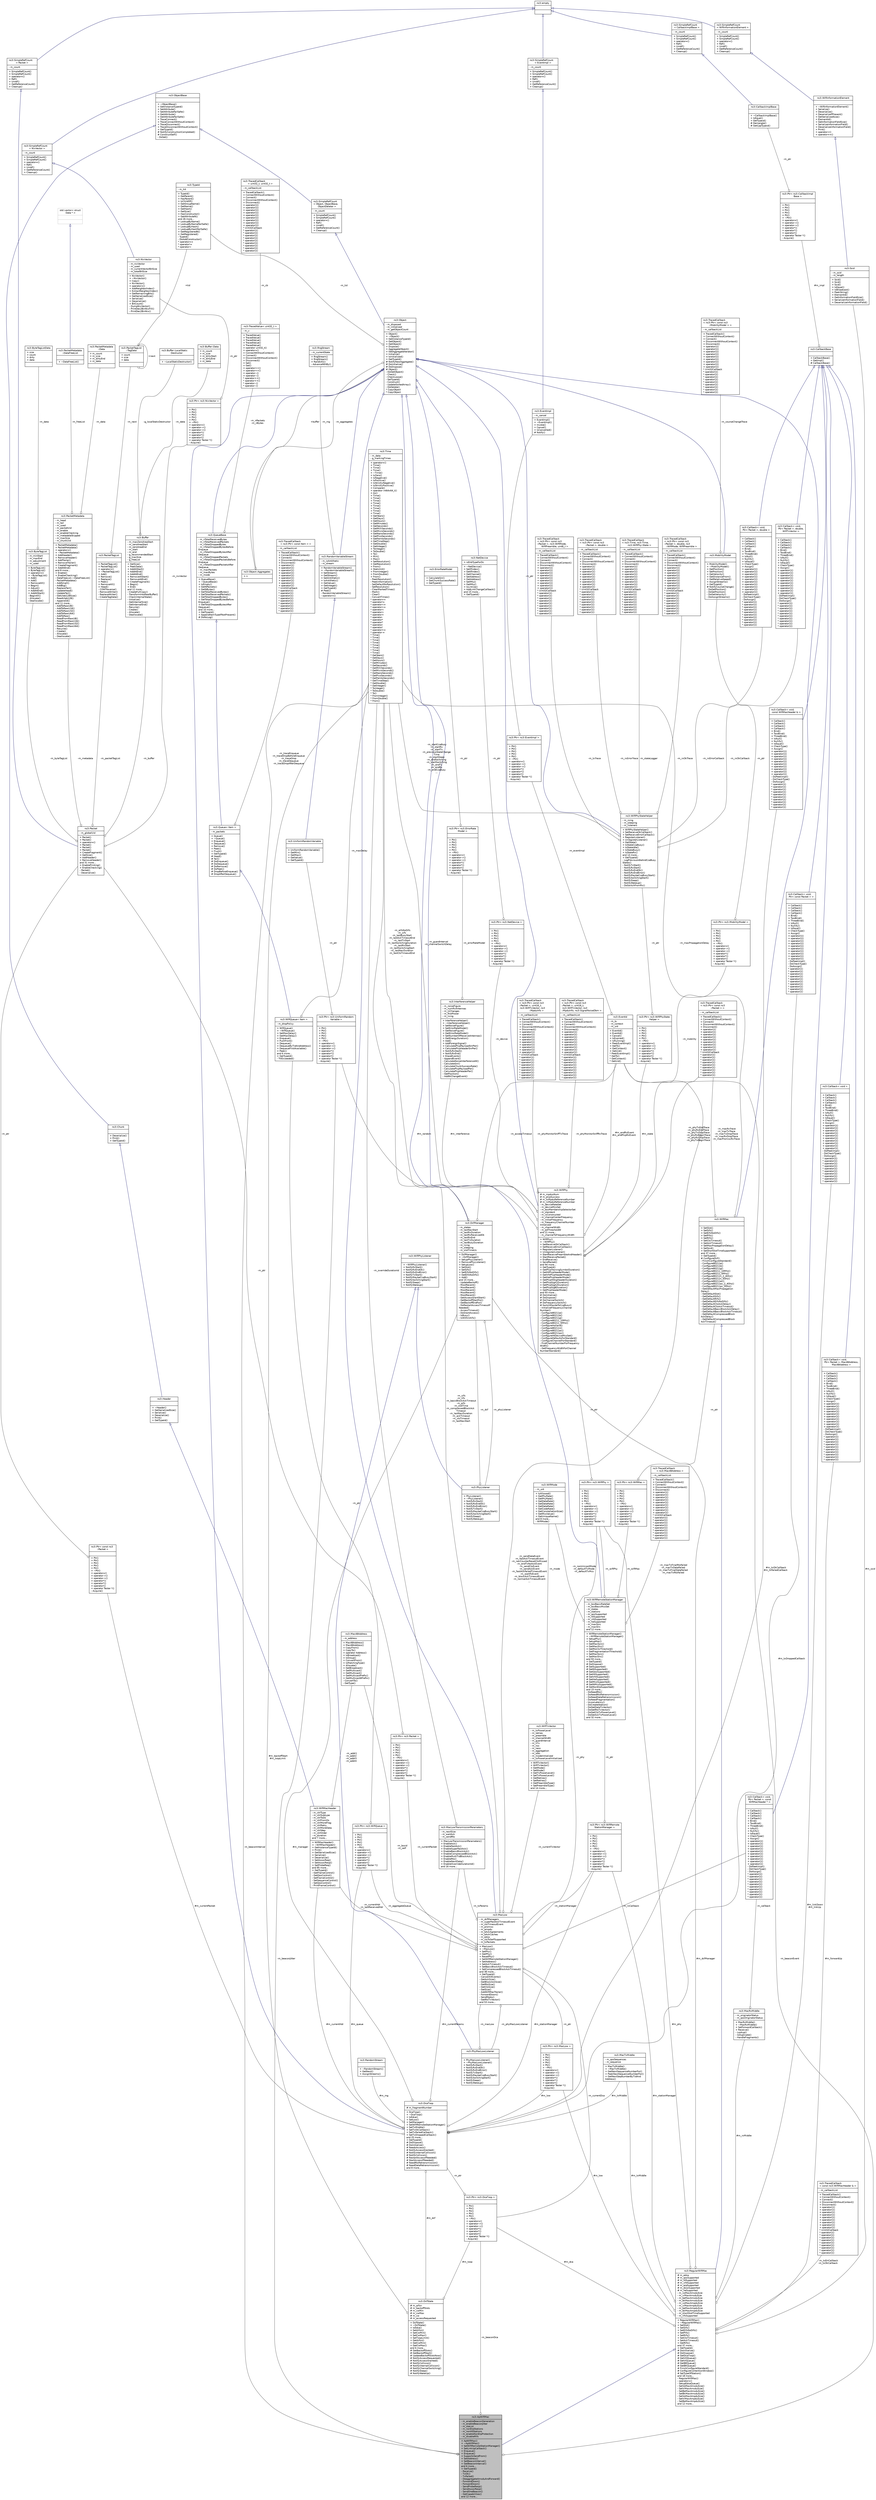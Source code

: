 digraph "ns3::ApWifiMac"
{
  edge [fontname="Helvetica",fontsize="10",labelfontname="Helvetica",labelfontsize="10"];
  node [fontname="Helvetica",fontsize="10",shape=record];
  Node1 [label="{ns3::ApWifiMac\n|- m_enableBeaconGeneration\l- m_enableBeaconJitter\l- m_staList\l- m_nonErpStations\l- m_nonHtStations\l- m_enableNonErpProtection\l- m_disableRifs\l|+ ApWifiMac()\l+ ~ApWifiMac()\l+ SetWifiRemoteStationManager()\l+ SetLinkUpCallback()\l+ Enqueue()\l+ Enqueue()\l+ SupportsSendFrom()\l+ SetAddress()\l+ SetBeaconInterval()\l+ GetBeaconInterval()\land 6 more...\l+ GetTypeId()\l- Receive()\l- TxOk()\l- TxFailed()\l- DeaggregateAmsduAndForward()\l- ForwardDown()\l- ForwardDown()\l- SendProbeResp()\l- SendAssocResp()\l- SendOneBeacon()\l- GetCapabilities()\land 12 more...\l}",height=0.2,width=0.4,color="black", fillcolor="grey75", style="filled", fontcolor="black"];
  Node2 -> Node1 [dir="back",color="midnightblue",fontsize="10",style="solid",arrowtail="onormal"];
  Node2 [label="{ns3::RegularWifiMac\n|# m_edca\l# m_qosSupported\l# m_htSupported\l# m_vhtSupported\l# m_erpSupported\l# m_dsssSupported\l# m_heSupported\l- m_voMaxAmsduSize\l- m_viMaxAmsduSize\l- m_beMaxAmsduSize\l- m_bkMaxAmsduSize\l- m_voMaxAmpduSize\l- m_viMaxAmpduSize\l- m_beMaxAmpduSize\l- m_bkMaxAmpduSize\l- m_shortSlotTimeSupported\l- m_rifsSupported\l|+ RegularWifiMac()\l+ ~RegularWifiMac()\l+ SetSlot()\l+ SetSifs()\l+ SetEifsNoDifs()\l+ SetPifs()\l+ SetRifs()\l+ SetCtsTimeout()\l+ SetAckTimeout()\l+ GetRifs()\land 37 more...\l+ GetTypeId()\l# DoInitialize()\l# DoDispose()\l# GetDcaTxop()\l# GetVOQueue()\l# GetVIQueue()\l# GetBEQueue()\l# GetBKQueue()\l# FinishConfigureStandard()\l# ConfigureContentionWindow()\l# SetTypeOfStation()\land 18 more...\l- RegularWifiMac()\l- operator=()\l- SetupEdcaQueue()\l- SetVoMaxAmsduSize()\l- SetViMaxAmsduSize()\l- SetBeMaxAmsduSize()\l- SetBkMaxAmsduSize()\l- SetVoMaxAmpduSize()\l- SetViMaxAmpduSize()\l- SetBeMaxAmpduSize()\land 12 more...\l}",height=0.2,width=0.4,color="black", fillcolor="white", style="filled",URL="$df/db9/classns3_1_1RegularWifiMac.html",tooltip="base class for all MAC-level wifi objects.This class encapsulates all the low-level MAC functionality..."];
  Node3 -> Node2 [dir="back",color="midnightblue",fontsize="10",style="solid",arrowtail="onormal"];
  Node3 [label="{ns3::WifiMac\n||+ SetSlot()\l+ SetSifs()\l+ SetEifsNoDifs()\l+ SetPifs()\l+ SetRifs()\l+ SetCtsTimeout()\l+ SetAckTimeout()\l+ SetMaxPropagationDelay()\l+ SetSsid()\l+ SetShortSlotTimeSupported()\land 37 more...\l+ GetTypeId()\l# ConfigureDcf()\l- FinishConfigureStandard()\l- Configure80211a()\l- Configure80211b()\l- Configure80211g()\l- Configure80211_10Mhz()\l- Configure80211_5Mhz()\l- Configure80211n_2_4Ghz()\l- Configure80211n_5Ghz()\l- Configure80211ac()\l- Configure80211ax_2_4Ghz()\l- Configure80211ax_5Ghz()\l- GetDefaultMaxPropagation\lDelay()\l- GetDefaultSlot()\l- GetDefaultSifs()\l- GetDefaultRifs()\l- GetDefaultEifsNoDifs()\l- GetDefaultCtsAckDelay()\l- GetDefaultCtsAckTimeout()\l- GetDefaultBasicBlockAckDelay()\l- GetDefaultBasicBlockAckTimeout()\l- GetDefaultCompressedBlock\lAckDelay()\l- GetDefaultCompressedBlock\lAckTimeout()\l}",height=0.2,width=0.4,color="black", fillcolor="white", style="filled",URL="$d4/d7c/classns3_1_1WifiMac.html",tooltip="base class for all MAC-level wifi objects.This class encapsulates all the low-level MAC functionality..."];
  Node4 -> Node3 [dir="back",color="midnightblue",fontsize="10",style="solid",arrowtail="onormal"];
  Node4 [label="{ns3::Object\n|- m_disposed\l- m_initialized\l- m_getObjectCount\l|+ Object()\l+ ~Object()\l+ GetInstanceTypeId()\l+ GetObject()\l+ GetObject()\l+ Dispose()\l+ AggregateObject()\l+ GetAggregateIterator()\l+ Initialize()\l+ IsInitialized()\l+ GetTypeId()\l# NotifyNewAggregate()\l# DoInitialize()\l# DoDispose()\l# Object()\l- DoGetObject()\l- Check()\l- CheckLoose()\l- SetTypeId()\l- Construct()\l- UpdateSortedArray()\l- DoDelete()\l* CopyObject\l* CopyObject\l}",height=0.2,width=0.4,color="black", fillcolor="white", style="filled",URL="$d9/d77/classns3_1_1Object.html",tooltip="A base class which provides memory management and object aggregation. "];
  Node5 -> Node4 [dir="back",color="midnightblue",fontsize="10",style="solid",arrowtail="onormal"];
  Node5 [label="{ns3::SimpleRefCount\l\< Object, ObjectBase,\l ObjectDeleter \>\n|- m_count\l|+ SimpleRefCount()\l+ SimpleRefCount()\l+ operator=()\l+ Ref()\l+ Unref()\l+ GetReferenceCount()\l+ Cleanup()\l}",height=0.2,width=0.4,color="black", fillcolor="white", style="filled",URL="$da/da1/classns3_1_1SimpleRefCount.html"];
  Node6 -> Node5 [dir="back",color="midnightblue",fontsize="10",style="solid",arrowtail="onormal"];
  Node6 [label="{ns3::ObjectBase\n||+ ~ObjectBase()\l+ GetInstanceTypeId()\l+ SetAttribute()\l+ SetAttributeFailSafe()\l+ GetAttribute()\l+ GetAttributeFailSafe()\l+ TraceConnect()\l+ TraceConnectWithoutContext()\l+ TraceDisconnect()\l+ TraceDisconnectWithoutContext()\l+ GetTypeId()\l# NotifyConstructionCompleted()\l# ConstructSelf()\l- DoSet()\l}",height=0.2,width=0.4,color="black", fillcolor="white", style="filled",URL="$d2/dac/classns3_1_1ObjectBase.html",tooltip="Anchor the ns-3 type and attribute system. "];
  Node7 -> Node4 [color="grey25",fontsize="10",style="solid",label=" -m_tid" ,arrowhead="odiamond"];
  Node7 [label="{ns3::TypeId\n|- m_tid\l|+ TypeId()\l+ GetParent()\l+ HasParent()\l+ IsChildOf()\l+ GetGroupName()\l+ GetName()\l+ GetHash()\l+ GetSize()\l+ HasConstructor()\l+ GetAttributeN()\land 26 more...\l+ LookupByName()\l+ LookupByNameFailSafe()\l+ LookupByHash()\l+ LookupByHashFailSafe()\l+ GetRegisteredN()\l+ GetRegistered()\l- TypeId()\l- DoAddConstructor()\l* operator==\l* operator!=\l* operator\<\l}",height=0.2,width=0.4,color="black", fillcolor="white", style="filled",URL="$d6/d11/classns3_1_1TypeId.html",tooltip="a unique identifier for an interface. "];
  Node8 -> Node4 [color="grey25",fontsize="10",style="solid",label=" -m_aggregates" ,arrowhead="odiamond"];
  Node8 [label="{ns3::Object::Aggregates\n|+ n\l|}",height=0.2,width=0.4,color="black", fillcolor="white", style="filled",URL="$d5/de9/structns3_1_1Object_1_1Aggregates.html"];
  Node4 -> Node8 [color="grey25",fontsize="10",style="solid",label=" +buffer" ,arrowhead="odiamond"];
  Node9 -> Node3 [color="grey25",fontsize="10",style="solid",label=" -m_macRxTrace\n-m_macTxTrace\n-m_macTxDropTrace\n-m_macRxDropTrace\n-m_macPromiscRxTrace" ,arrowhead="odiamond"];
  Node9 [label="{ns3::TracedCallback\l\< ns3::Ptr\< const ns3\l::Packet \> \>\n|- m_callbackList\l|+ TracedCallback()\l+ ConnectWithoutContext()\l+ Connect()\l+ DisconnectWithoutContext()\l+ Disconnect()\l+ operator()()\l+ operator()()\l+ operator()()\l+ operator()()\l+ operator()()\l+ operator()()\l+ operator()()\l+ operator()()\l+ operator()()\l* Uint32Callback\l* operator()()\l* operator()()\l* operator()()\l* operator()()\l* operator()()\l* operator()()\l* operator()()\l* operator()()\l* operator()()\l}",height=0.2,width=0.4,color="black", fillcolor="white", style="filled",URL="$df/dec/classns3_1_1TracedCallback.html"];
  Node10 -> Node3 [color="grey25",fontsize="10",style="solid",label=" -m_maxPropagationDelay" ,arrowhead="odiamond"];
  Node10 [label="{ns3::Time\n|- m_data\l- g_markingTimes\l|+ operator=()\l+ Time()\l+ Time()\l+ Time()\l+ ~Time()\l+ IsZero()\l+ IsNegative()\l+ IsPositive()\l+ IsStrictlyNegative()\l+ IsStrictlyPositive()\l+ Compare()\l+ operator int64x64_t()\l+ As()\l+ Time()\l+ Time()\l+ Time()\l+ Time()\l+ Time()\l+ Time()\l+ Time()\l+ Time()\l+ GetYears()\l+ GetDays()\l+ GetHours()\l+ GetMinutes()\l+ GetSeconds()\l+ GetMilliSeconds()\l+ GetMicroSeconds()\l+ GetNanoSeconds()\l+ GetPicoSeconds()\l+ GetFemtoSeconds()\l+ GetTimeStep()\l+ GetDouble()\l+ GetInteger()\l+ ToInteger()\l+ ToDouble()\l+ To()\l+ Min()\l+ Max()\l+ SetResolution()\l+ GetResolution()\l+ From()\l+ StaticInit()\l+ FromInteger()\l+ FromDouble()\l+ From()\l- PeekResolution()\l- PeekInformation()\l- SetDefaultNsResolution()\l- SetResolution()\l- ClearMarkedTimes()\l- Mark()\l- Clear()\l- ConvertTimes()\l* operator==\l* operator!=\l* operator\<=\l* operator\>=\l* operator\<\l* operator\>\l* operator+\l* operator-\l* operator*\l* operator*\l* operator/\l* operator/\l* operator+=\l* operator-=\l* Time()\l* Time()\l* Time()\l* Time()\l* Time()\l* Time()\l* Time()\l* Time()\l* GetYears()\l* GetDays()\l* GetHours()\l* GetMinutes()\l* GetSeconds()\l* GetMilliSeconds()\l* GetMicroSeconds()\l* GetNanoSeconds()\l* GetPicoSeconds()\l* GetFemtoSeconds()\l* GetTimeStep()\l* GetDouble()\l* GetInteger()\l* ToInteger()\l* ToDouble()\l* To()\l* FromInteger()\l* FromDouble()\l* From()\l}",height=0.2,width=0.4,color="black", fillcolor="white", style="filled",URL="$dc/d04/classns3_1_1Time.html",tooltip="Simulation virtual time values and global simulation resolution. "];
  Node11 -> Node2 [color="grey25",fontsize="10",style="solid",label=" #m_low" ,arrowhead="odiamond"];
  Node11 [label="{ns3::Ptr\< ns3::MacLow \>\n||+ Ptr()\l+ Ptr()\l+ Ptr()\l+ Ptr()\l+ Ptr()\l+ ~Ptr()\l+ operator=()\l+ operator-\>()\l+ operator-\>()\l+ operator*()\l+ operator*()\l+ operator!()\l+ operator Tester *()\l- Acquire()\l}",height=0.2,width=0.4,color="black", fillcolor="white", style="filled",URL="$dc/d90/classns3_1_1Ptr.html"];
  Node12 -> Node11 [color="grey25",fontsize="10",style="solid",label=" -m_ptr" ,arrowhead="odiamond"];
  Node12 [label="{ns3::MacLow\n|- m_dcfManagers\l- m_superFastAckTimeoutEvent\l- m_ctsTimeoutEvent\l- m_promisc\l- m_ampdu\l- m_bAckAgreements\l- m_bAckCaches\l- m_edca\l- m_ctsToSelfSupported\l- m_txPackets\l|+ MacLow()\l+ ~MacLow()\l+ SetPhy()\l+ GetPhy()\l+ ResetPhy()\l+ SetWifiRemoteStationManager()\l+ SetAddress()\l+ SetAckTimeout()\l+ SetBasicBlockAckTimeout()\l+ SetCompressedBlockAckTimeout()\land 38 more...\l+ GetTypeId()\l- CancelAllEvents()\l- GetAckSize()\l- GetBlockAckSize()\l- GetRtsSize()\l- GetCtsSize()\l- GetSize()\l- AddWifiMacTrailer()\l- ForwardDown()\l- SendMpdu()\l- GetRtsTxVector()\land 53 more...\l}",height=0.2,width=0.4,color="black", fillcolor="white", style="filled",URL="$d3/da6/classns3_1_1MacLow.html",tooltip="handle RTS/CTS/DATA/ACK transactions. "];
  Node4 -> Node12 [dir="back",color="midnightblue",fontsize="10",style="solid",arrowtail="onormal"];
  Node13 -> Node12 [color="grey25",fontsize="10",style="solid",label=" -m_bssid\n-m_self" ,arrowhead="odiamond"];
  Node13 [label="{ns3::Mac48Address\n|- m_address\l|+ Mac48Address()\l+ Mac48Address()\l+ CopyFrom()\l+ CopyTo()\l+ operator Address()\l+ IsBroadcast()\l+ IsGroup()\l+ ConvertFrom()\l+ IsMatchingType()\l+ Allocate()\l+ GetBroadcast()\l+ GetMulticast()\l+ GetMulticast()\l+ GetMulticastPrefix()\l+ GetMulticast6Prefix()\l- ConvertTo()\l- GetType()\l}",height=0.2,width=0.4,color="black", fillcolor="white", style="filled",URL="$db/dee/classns3_1_1Mac48Address.html",tooltip="an EUI-48 address "];
  Node14 -> Node12 [color="grey25",fontsize="10",style="solid",label=" -m_currentHdr\n-m_lastReceivedHdr" ,arrowhead="odiamond"];
  Node14 [label="{ns3::WifiMacHeader\n|- m_ctrlType\l- m_ctrlSubtype\l- m_ctrlToDs\l- m_ctrlFromDs\l- m_ctrlMoreFrag\l- m_ctrlRetry\l- m_ctrlMoreData\l- m_ctrlWep\l- m_ctrlOrder\l- m_duration\land 7 more...\l|+ WifiMacHeader()\l+ ~WifiMacHeader()\l+ GetInstanceTypeId()\l+ Print()\l+ GetSerializedSize()\l+ Serialize()\l+ Deserialize()\l+ SetAssocReq()\l+ SetAssocResp()\l+ SetProbeReq()\land 85 more...\l+ GetTypeId()\l- GetFrameControl()\l- GetQosControl()\l- SetFrameControl()\l- SetSequenceControl()\l- SetQosControl()\l- PrintFrameControl()\l}",height=0.2,width=0.4,color="black", fillcolor="white", style="filled",URL="$d2/d9b/classns3_1_1WifiMacHeader.html"];
  Node15 -> Node14 [dir="back",color="midnightblue",fontsize="10",style="solid",arrowtail="onormal"];
  Node15 [label="{ns3::Header\n||+ ~Header()\l+ GetSerializedSize()\l+ Serialize()\l+ Deserialize()\l+ Print()\l+ GetTypeId()\l}",height=0.2,width=0.4,color="black", fillcolor="white", style="filled",URL="$d6/dae/classns3_1_1Header.html",tooltip="Protocol header serialization and deserialization. "];
  Node16 -> Node15 [dir="back",color="midnightblue",fontsize="10",style="solid",arrowtail="onormal"];
  Node16 [label="{ns3::Chunk\n||+ Deserialize()\l+ Print()\l+ GetTypeId()\l}",height=0.2,width=0.4,color="black", fillcolor="white", style="filled",URL="$d7/d9b/classns3_1_1Chunk.html",tooltip="abstract base class for ns3::Header and ns3::Trailer "];
  Node6 -> Node16 [dir="back",color="midnightblue",fontsize="10",style="solid",arrowtail="onormal"];
  Node13 -> Node14 [color="grey25",fontsize="10",style="solid",label=" -m_addr1\n-m_addr2\n-m_addr3\n-m_addr4" ,arrowhead="odiamond"];
  Node17 -> Node12 [color="grey25",fontsize="10",style="solid",label=" -m_currentTxVector" ,arrowhead="odiamond"];
  Node17 [label="{ns3::WifiTxVector\n|- m_txPowerLevel\l- m_retries\l- m_preamble\l- m_channelWidth\l- m_guardInterval\l- m_nTx\l- m_nss\l- m_ness\l- m_aggregation\l- m_stbc\l- m_modeInitialized\l- m_txPowerLevelInitialized\l|+ WifiTxVector()\l+ WifiTxVector()\l+ GetMode()\l+ SetMode()\l+ GetTxPowerLevel()\l+ SetTxPowerLevel()\l+ GetRetries()\l+ SetRetries()\l+ GetPreambleType()\l+ SetPreambleType()\land 14 more...\l}",height=0.2,width=0.4,color="black", fillcolor="white", style="filled",URL="$d0/d58/classns3_1_1WifiTxVector.html"];
  Node18 -> Node17 [color="grey25",fontsize="10",style="solid",label=" -m_mode" ,arrowhead="odiamond"];
  Node18 [label="{ns3::WifiMode\n|- m_uid\l|+ IsAllowed()\l+ GetPhyRate()\l+ GetPhyRate()\l+ GetDataRate()\l+ GetDataRate()\l+ GetDataRate()\l+ GetCodeRate()\l+ GetConstellationSize()\l+ GetMcsValue()\l+ GetUniqueName()\land 8 more...\l- WifiMode()\l}",height=0.2,width=0.4,color="black", fillcolor="white", style="filled",URL="$d5/d56/classns3_1_1WifiMode.html",tooltip="represent a single transmission modeA WifiMode is implemented by a single integer which is used to lo..."];
  Node19 -> Node12 [color="grey25",fontsize="10",style="solid",label=" -m_stationManager" ,arrowhead="odiamond"];
  Node19 [label="{ns3::Ptr\< ns3::WifiRemote\lStationManager \>\n||+ Ptr()\l+ Ptr()\l+ Ptr()\l+ Ptr()\l+ Ptr()\l+ ~Ptr()\l+ operator=()\l+ operator-\>()\l+ operator-\>()\l+ operator*()\l+ operator*()\l+ operator!()\l+ operator Tester *()\l- Acquire()\l}",height=0.2,width=0.4,color="black", fillcolor="white", style="filled",URL="$dc/d90/classns3_1_1Ptr.html"];
  Node20 -> Node19 [color="grey25",fontsize="10",style="solid",label=" -m_ptr" ,arrowhead="odiamond"];
  Node20 [label="{ns3::WifiRemoteStationManager\n|- m_bssBasicRateSet\l- m_bssBasicMcsSet\l- m_states\l- m_stations\l- m_qosSupported\l- m_htSupported\l- m_vhtSupported\l- m_heSupported\l- m_maxSsrc\l- m_maxSlrc\land 12 more...\l|+ WifiRemoteStationManager()\l+ ~WifiRemoteStationManager()\l+ SetupPhy()\l+ SetupMac()\l+ GetMaxSsrc()\l+ GetMaxSlrc()\l+ GetRtsCtsThreshold()\l+ GetFragmentationThreshold()\l+ SetMaxSsrc()\l+ SetMaxSlrc()\land 93 more...\l+ GetTypeId()\l# DoDispose()\l# GetSupported()\l# GetNSupported()\l# GetQosSupported()\l# GetHtSupported()\l# GetVhtSupported()\l# GetHeSupported()\l# GetMcsSupported()\l# GetNMcsSupported()\l# GetNonErpSupported()\land 15 more...\l- DoNeedRts()\l- DoNeedRtsRetransmission()\l- DoNeedDataRetransmission()\l- DoNeedFragmentation()\l- IsLowLatency()\l- DoCreateStation()\l- DoGetDataTxVector()\l- DoGetRtsTxVector()\l- DoGetCtsTxPowerLevel()\l- DoGetAckTxPowerLevel()\land 32 more...\l}",height=0.2,width=0.4,color="black", fillcolor="white", style="filled",URL="$d6/d65/classns3_1_1WifiRemoteStationManager.html",tooltip="hold a list of per-remote-station state. "];
  Node4 -> Node20 [dir="back",color="midnightblue",fontsize="10",style="solid",arrowtail="onormal"];
  Node21 -> Node20 [color="grey25",fontsize="10",style="solid",label=" -m_wifiMac" ,arrowhead="odiamond"];
  Node21 [label="{ns3::Ptr\< ns3::WifiMac \>\n||+ Ptr()\l+ Ptr()\l+ Ptr()\l+ Ptr()\l+ Ptr()\l+ ~Ptr()\l+ operator=()\l+ operator-\>()\l+ operator-\>()\l+ operator*()\l+ operator*()\l+ operator!()\l+ operator Tester *()\l- Acquire()\l}",height=0.2,width=0.4,color="black", fillcolor="white", style="filled",URL="$dc/d90/classns3_1_1Ptr.html"];
  Node3 -> Node21 [color="grey25",fontsize="10",style="solid",label=" -m_ptr" ,arrowhead="odiamond"];
  Node22 -> Node20 [color="grey25",fontsize="10",style="solid",label=" -m_macTxFinalRtsFailed\n-m_macTxDataFailed\n-m_macTxFinalDataFailed\n-m_macTxRtsFailed" ,arrowhead="odiamond"];
  Node22 [label="{ns3::TracedCallback\l\< ns3::Mac48Address \>\n|- m_callbackList\l|+ TracedCallback()\l+ ConnectWithoutContext()\l+ Connect()\l+ DisconnectWithoutContext()\l+ Disconnect()\l+ operator()()\l+ operator()()\l+ operator()()\l+ operator()()\l+ operator()()\l+ operator()()\l+ operator()()\l+ operator()()\l+ operator()()\l* Uint32Callback\l* operator()()\l* operator()()\l* operator()()\l* operator()()\l* operator()()\l* operator()()\l* operator()()\l* operator()()\l* operator()()\l}",height=0.2,width=0.4,color="black", fillcolor="white", style="filled",URL="$df/dec/classns3_1_1TracedCallback.html"];
  Node18 -> Node20 [color="grey25",fontsize="10",style="solid",label=" -m_nonUnicastMode\n-m_defaultTxMode\n-m_defaultTxMcs" ,arrowhead="odiamond"];
  Node23 -> Node20 [color="grey25",fontsize="10",style="solid",label=" -m_wifiPhy" ,arrowhead="odiamond"];
  Node23 [label="{ns3::Ptr\< ns3::WifiPhy \>\n||+ Ptr()\l+ Ptr()\l+ Ptr()\l+ Ptr()\l+ Ptr()\l+ ~Ptr()\l+ operator=()\l+ operator-\>()\l+ operator-\>()\l+ operator*()\l+ operator*()\l+ operator!()\l+ operator Tester *()\l- Acquire()\l}",height=0.2,width=0.4,color="black", fillcolor="white", style="filled",URL="$dc/d90/classns3_1_1Ptr.html"];
  Node24 -> Node23 [color="grey25",fontsize="10",style="solid",label=" -m_ptr" ,arrowhead="odiamond"];
  Node24 [label="{ns3::WifiPhy\n|# m_mpdusNum\l# m_plcpSuccess\l# m_txMpduReferenceNumber\l# m_rxMpduReferenceNumber\l- m_deviceRateSet\l- m_deviceMcsSet\l- m_bssMembershipSelectorSet\l- m_standard\l- m_isConstructed\l- m_channelCenterFrequency\l- m_initialFrequency\l- m_frequencyChannelNumber\lInitialized\l- m_channelWidth\l- m_edThresholdW\land 21 more...\l- m_channelToFrequencyWidth\l|+ WifiPhy()\l+ ~WifiPhy()\l+ SetReceiveOkCallback()\l+ SetReceiveErrorCallback()\l+ RegisterListener()\l+ UnregisterListener()\l+ StartReceivePreambleAndHeader()\l+ StartReceivePacket()\l+ EndReceive()\l+ SendPacket()\land 94 more...\l+ GetTypeId()\l+ GetPlcpTrainingSymbolDuration()\l+ GetHtPlcpHeaderMode()\l+ GetVhtPlcpHeaderMode()\l+ GetHePlcpHeaderMode()\l+ GetPlcpHtSigHeaderDuration()\l+ GetPlcpSigA1Duration()\l+ GetPlcpSigA2Duration()\l+ GetPlcpSigBDuration()\l+ GetPlcpHeaderMode()\land 93 more...\l# DoInitialize()\l# DoDispose()\l# DoChannelSwitch()\l# DoFrequencySwitch()\l# SwitchMaybeToCcaBusy()\l- InitializeFrequencyChannel\lNumber()\l- Configure80211a()\l- Configure80211b()\l- Configure80211g()\l- Configure80211_10Mhz()\l- Configure80211_5Mhz()\l- ConfigureHolland()\l- Configure80211n()\l- Configure80211ac()\l- Configure80211ax()\l- ConfigureHtDeviceMcsSet()\l- ConfigureDefaultsForStandard()\l- ConfigureChannelForStandard()\l- FindChannelNumberForFrequency\lWidth()\l- GetFrequencyWidthForChannel\lNumberStandard()\l}",height=0.2,width=0.4,color="black", fillcolor="white", style="filled",URL="$d6/d5a/classns3_1_1WifiPhy.html",tooltip="802.11 PHY layer model "];
  Node4 -> Node24 [dir="back",color="midnightblue",fontsize="10",style="solid",arrowtail="onormal"];
  Node25 -> Node24 [color="grey25",fontsize="10",style="solid",label=" -m_mobility" ,arrowhead="odiamond"];
  Node25 [label="{ns3::Ptr\< ns3::MobilityModel \>\n||+ Ptr()\l+ Ptr()\l+ Ptr()\l+ Ptr()\l+ Ptr()\l+ ~Ptr()\l+ operator=()\l+ operator-\>()\l+ operator-\>()\l+ operator*()\l+ operator*()\l+ operator!()\l+ operator Tester *()\l- Acquire()\l}",height=0.2,width=0.4,color="black", fillcolor="white", style="filled",URL="$dc/d90/classns3_1_1Ptr.html"];
  Node26 -> Node25 [color="grey25",fontsize="10",style="solid",label=" -m_ptr" ,arrowhead="odiamond"];
  Node26 [label="{ns3::MobilityModel\n||+ MobilityModel()\l+ ~MobilityModel()\l+ GetPosition()\l+ SetPosition()\l+ GetVelocity()\l+ GetDistanceFrom()\l+ GetRelativeSpeed()\l+ AssignStreams()\l+ GetTypeId()\l# NotifyCourseChange()\l- DoGetPosition()\l- DoSetPosition()\l- DoGetVelocity()\l- DoAssignStreams()\l}",height=0.2,width=0.4,color="black", fillcolor="white", style="filled",URL="$d4/dc5/classns3_1_1MobilityModel.html",tooltip="Keep track of the current position and velocity of an object. "];
  Node4 -> Node26 [dir="back",color="midnightblue",fontsize="10",style="solid",arrowtail="onormal"];
  Node27 -> Node26 [color="grey25",fontsize="10",style="solid",label=" -m_courseChangeTrace" ,arrowhead="odiamond"];
  Node27 [label="{ns3::TracedCallback\l\< ns3::Ptr\< const ns3\l::MobilityModel \> \>\n|- m_callbackList\l|+ TracedCallback()\l+ ConnectWithoutContext()\l+ Connect()\l+ DisconnectWithoutContext()\l+ Disconnect()\l+ operator()()\l+ operator()()\l+ operator()()\l+ operator()()\l+ operator()()\l+ operator()()\l+ operator()()\l+ operator()()\l+ operator()()\l* Uint32Callback\l* operator()()\l* operator()()\l* operator()()\l* operator()()\l* operator()()\l* operator()()\l* operator()()\l* operator()()\l* operator()()\l}",height=0.2,width=0.4,color="black", fillcolor="white", style="filled",URL="$df/dec/classns3_1_1TracedCallback.html"];
  Node28 -> Node24 [color="grey25",fontsize="10",style="solid",label=" -m_phyMonitorSniffTxTrace" ,arrowhead="odiamond"];
  Node28 [label="{ns3::TracedCallback\l\< ns3::Ptr\< const ns3\l::Packet \>, uint16_t,\l ns3::WifiTxVector, ns3\l::MpduInfo \>\n|- m_callbackList\l|+ TracedCallback()\l+ ConnectWithoutContext()\l+ Connect()\l+ DisconnectWithoutContext()\l+ Disconnect()\l+ operator()()\l+ operator()()\l+ operator()()\l+ operator()()\l+ operator()()\l+ operator()()\l+ operator()()\l+ operator()()\l+ operator()()\l* Uint32Callback\l* operator()()\l* operator()()\l* operator()()\l* operator()()\l* operator()()\l* operator()()\l* operator()()\l* operator()()\l* operator()()\l}",height=0.2,width=0.4,color="black", fillcolor="white", style="filled",URL="$df/dec/classns3_1_1TracedCallback.html"];
  Node9 -> Node24 [color="grey25",fontsize="10",style="solid",label=" -m_phyTxEndTrace\n-m_phyRxEndTrace\n-m_phyTxDropTrace\n-m_phyRxBeginTrace\n-m_phyRxDropTrace\n-m_phyTxBeginTrace" ,arrowhead="odiamond"];
  Node29 -> Node24 [color="grey25",fontsize="10",style="solid",label=" #m_interference" ,arrowhead="odiamond"];
  Node29 [label="{ns3::InterferenceHelper\n|- m_noiseFigure\l- m_numRxAntennas\l- m_niChanges\l- m_firstPower\l- m_rxing\l|+ InterferenceHelper()\l+ ~InterferenceHelper()\l+ SetNoiseFigure()\l+ SetErrorRateModel()\l+ GetNoiseFigure()\l+ GetErrorRateModel()\l+ SetNumberOfReceiveAntennas()\l+ GetEnergyDuration()\l+ Add()\l+ AddForeignSignal()\l+ CalculatePlcpPayloadSnrPer()\l+ CalculatePlcpHeaderSnrPer()\l+ NotifyRxStart()\l+ NotifyRxEnd()\l+ EraseEvents()\l- AppendEvent()\l- CalculateNoiseInterferenceW()\l- CalculateSnr()\l- CalculateChunkSuccessRate()\l- CalculatePlcpPayloadPer()\l- CalculatePlcpHeaderPer()\l- GetPosition()\l- AddNiChangeEvent()\l}",height=0.2,width=0.4,color="black", fillcolor="white", style="filled",URL="$dc/d0f/classns3_1_1InterferenceHelper.html",tooltip="handles interference calculations "];
  Node30 -> Node29 [color="grey25",fontsize="10",style="solid",label=" -m_errorRateModel" ,arrowhead="odiamond"];
  Node30 [label="{ns3::Ptr\< ns3::ErrorRate\lModel \>\n||+ Ptr()\l+ Ptr()\l+ Ptr()\l+ Ptr()\l+ Ptr()\l+ ~Ptr()\l+ operator=()\l+ operator-\>()\l+ operator-\>()\l+ operator*()\l+ operator*()\l+ operator!()\l+ operator Tester *()\l- Acquire()\l}",height=0.2,width=0.4,color="black", fillcolor="white", style="filled",URL="$dc/d90/classns3_1_1Ptr.html"];
  Node31 -> Node30 [color="grey25",fontsize="10",style="solid",label=" -m_ptr" ,arrowhead="odiamond"];
  Node31 [label="{ns3::ErrorRateModel\n||+ CalculateSnr()\l+ GetChunkSuccessRate()\l+ GetTypeId()\l}",height=0.2,width=0.4,color="black", fillcolor="white", style="filled",URL="$de/dec/classns3_1_1ErrorRateModel.html",tooltip="the interface for Wifi&#39;s error models "];
  Node4 -> Node31 [dir="back",color="midnightblue",fontsize="10",style="solid",arrowtail="onormal"];
  Node32 -> Node24 [color="grey25",fontsize="10",style="solid",label=" #m_endRxEvent\n#m_endPlcpRxEvent" ,arrowhead="odiamond"];
  Node32 [label="{ns3::EventId\n|- m_ts\l- m_context\l- m_uid\l|+ EventId()\l+ EventId()\l+ Cancel()\l+ IsExpired()\l+ IsRunning()\l+ PeekEventImpl()\l+ GetTs()\l+ GetContext()\l+ GetUid()\l* PeekEventImpl()\l* GetTs()\l* GetContext()\l* GetUid()\l}",height=0.2,width=0.4,color="black", fillcolor="white", style="filled",URL="$d1/df8/classns3_1_1EventId.html",tooltip="An identifier for simulation events. "];
  Node33 -> Node32 [color="grey25",fontsize="10",style="solid",label=" -m_eventImpl" ,arrowhead="odiamond"];
  Node33 [label="{ns3::Ptr\< ns3::EventImpl \>\n||+ Ptr()\l+ Ptr()\l+ Ptr()\l+ Ptr()\l+ Ptr()\l+ ~Ptr()\l+ operator=()\l+ operator-\>()\l+ operator-\>()\l+ operator*()\l+ operator*()\l+ operator!()\l+ operator Tester *()\l- Acquire()\l}",height=0.2,width=0.4,color="black", fillcolor="white", style="filled",URL="$dc/d90/classns3_1_1Ptr.html"];
  Node34 -> Node33 [color="grey25",fontsize="10",style="solid",label=" -m_ptr" ,arrowhead="odiamond"];
  Node34 [label="{ns3::EventImpl\n|- m_cancel\l|+ EventImpl()\l+ ~EventImpl()\l+ Invoke()\l+ Cancel()\l+ IsCancelled()\l# Notify()\l}",height=0.2,width=0.4,color="black", fillcolor="white", style="filled",URL="$da/def/classns3_1_1EventImpl.html",tooltip="A simulation event. "];
  Node35 -> Node34 [dir="back",color="midnightblue",fontsize="10",style="solid",arrowtail="onormal"];
  Node35 [label="{ns3::SimpleRefCount\l\< EventImpl \>\n|- m_count\l|+ SimpleRefCount()\l+ SimpleRefCount()\l+ operator=()\l+ Ref()\l+ Unref()\l+ GetReferenceCount()\l+ Cleanup()\l}",height=0.2,width=0.4,color="black", fillcolor="white", style="filled",URL="$da/da1/classns3_1_1SimpleRefCount.html"];
  Node36 -> Node35 [dir="back",color="midnightblue",fontsize="10",style="solid",arrowtail="onormal"];
  Node36 [label="{ns3::empty\n||}",height=0.2,width=0.4,color="black", fillcolor="white", style="filled",URL="$d9/d6a/classns3_1_1empty.html",tooltip="make Callback use a separate empty type "];
  Node37 -> Node24 [color="grey25",fontsize="10",style="solid",label=" -m_device" ,arrowhead="odiamond"];
  Node37 [label="{ns3::Ptr\< ns3::NetDevice \>\n||+ Ptr()\l+ Ptr()\l+ Ptr()\l+ Ptr()\l+ Ptr()\l+ ~Ptr()\l+ operator=()\l+ operator-\>()\l+ operator-\>()\l+ operator*()\l+ operator*()\l+ operator!()\l+ operator Tester *()\l- Acquire()\l}",height=0.2,width=0.4,color="black", fillcolor="white", style="filled",URL="$dc/d90/classns3_1_1Ptr.html"];
  Node38 -> Node37 [color="grey25",fontsize="10",style="solid",label=" -m_ptr" ,arrowhead="odiamond"];
  Node38 [label="{ns3::NetDevice\n|+ isEnbTypeForDc\l|+ ~NetDevice()\l+ SetIfIndex()\l+ GetIfIndex()\l+ GetChannel()\l+ SetAddress()\l+ GetAddress()\l+ SetMtu()\l+ GetMtu()\l+ IsLinkUp()\l+ AddLinkChangeCallback()\land 15 more...\l+ GetTypeId()\l}",height=0.2,width=0.4,color="black", fillcolor="white", style="filled",URL="$d9/dac/classns3_1_1NetDevice.html",tooltip="Network layer to device interface. "];
  Node4 -> Node38 [dir="back",color="midnightblue",fontsize="10",style="solid",arrowtail="onormal"];
  Node10 -> Node24 [color="grey25",fontsize="10",style="solid",label=" -m_guardInterval\n-m_channelSwitchDelay" ,arrowhead="odiamond"];
  Node39 -> Node24 [color="grey25",fontsize="10",style="solid",label=" #m_state" ,arrowhead="odiamond"];
  Node39 [label="{ns3::Ptr\< ns3::WifiPhyState\lHelper \>\n||+ Ptr()\l+ Ptr()\l+ Ptr()\l+ Ptr()\l+ Ptr()\l+ ~Ptr()\l+ operator=()\l+ operator-\>()\l+ operator-\>()\l+ operator*()\l+ operator*()\l+ operator!()\l+ operator Tester *()\l- Acquire()\l}",height=0.2,width=0.4,color="black", fillcolor="white", style="filled",URL="$dc/d90/classns3_1_1Ptr.html"];
  Node40 -> Node39 [color="grey25",fontsize="10",style="solid",label=" -m_ptr" ,arrowhead="odiamond"];
  Node40 [label="{ns3::WifiPhyStateHelper\n|- m_rxing\l- m_sleeping\l- m_listeners\l|+ WifiPhyStateHelper()\l+ SetReceiveOkCallback()\l+ SetReceiveErrorCallback()\l+ RegisterListener()\l+ UnregisterListener()\l+ GetState()\l+ IsStateCcaBusy()\l+ IsStateIdle()\l+ IsStateBusy()\l+ IsStateRx()\land 14 more...\l+ GetTypeId()\l- LogPreviousIdleAndCcaBusy\lStates()\l- NotifyTxStart()\l- NotifyRxStart()\l- NotifyRxEndOk()\l- NotifyRxEndError()\l- NotifyMaybeCcaBusyStart()\l- NotifySwitchingStart()\l- NotifySleep()\l- NotifyWakeup()\l- DoSwitchFromRx()\l}",height=0.2,width=0.4,color="black", fillcolor="white", style="filled",URL="$d0/d9a/classns3_1_1WifiPhyStateHelper.html"];
  Node4 -> Node40 [dir="back",color="midnightblue",fontsize="10",style="solid",arrowtail="onormal"];
  Node41 -> Node40 [color="grey25",fontsize="10",style="solid",label=" -m_rxOkTrace" ,arrowhead="odiamond"];
  Node41 [label="{ns3::TracedCallback\l\< ns3::Ptr\< const ns3\l::Packet \>, double, ns3\l::WifiMode, WifiPreamble \>\n|- m_callbackList\l|+ TracedCallback()\l+ ConnectWithoutContext()\l+ Connect()\l+ DisconnectWithoutContext()\l+ Disconnect()\l+ operator()()\l+ operator()()\l+ operator()()\l+ operator()()\l+ operator()()\l+ operator()()\l+ operator()()\l+ operator()()\l+ operator()()\l* Uint32Callback\l* operator()()\l* operator()()\l* operator()()\l* operator()()\l* operator()()\l* operator()()\l* operator()()\l* operator()()\l* operator()()\l}",height=0.2,width=0.4,color="black", fillcolor="white", style="filled",URL="$df/dec/classns3_1_1TracedCallback.html"];
  Node10 -> Node40 [color="grey25",fontsize="10",style="solid",label=" -m_startCcaBusy\n-m_startRx\n-m_startTx\n-m_previousStateChange\lTime\n-m_startSleep\n-m_endSwitching\n-m_startSwitching\n-m_endTx\n-m_endRx\n-m_endCcaBusy\n..." ,arrowhead="odiamond"];
  Node42 -> Node40 [color="grey25",fontsize="10",style="solid",label=" -m_rxOkCallback" ,arrowhead="odiamond"];
  Node42 [label="{ns3::Callback\< void,\l Ptr\< Packet \>, double,\l WifiTxVector \>\n||+ Callback()\l+ Callback()\l+ Callback()\l+ Callback()\l+ Bind()\l+ TwoBind()\l+ ThreeBind()\l+ IsNull()\l+ Nullify()\l+ IsEqual()\l+ CheckType()\l+ Assign()\l+ operator()()\l+ operator()()\l+ operator()()\l+ operator()()\l+ operator()()\l+ operator()()\l+ operator()()\l+ operator()()\l+ operator()()\l+ operator()()\l- DoPeekImpl()\l- DoCheckType()\l- DoAssign()\l* operator()()\l* operator()()\l* operator()()\l* operator()()\l* operator()()\l* operator()()\l* operator()()\l* operator()()\l* operator()()\l* operator()()\l}",height=0.2,width=0.4,color="black", fillcolor="white", style="filled",URL="$d1/d48/classns3_1_1Callback.html"];
  Node43 -> Node42 [dir="back",color="midnightblue",fontsize="10",style="solid",arrowtail="onormal"];
  Node43 [label="{ns3::CallbackBase\n||+ CallbackBase()\l+ GetImpl()\l# CallbackBase()\l}",height=0.2,width=0.4,color="black", fillcolor="white", style="filled",URL="$d7/db5/classns3_1_1CallbackBase.html"];
  Node44 -> Node43 [color="grey25",fontsize="10",style="solid",label=" #m_impl" ,arrowhead="odiamond"];
  Node44 [label="{ns3::Ptr\< ns3::CallbackImpl\lBase \>\n||+ Ptr()\l+ Ptr()\l+ Ptr()\l+ Ptr()\l+ Ptr()\l+ ~Ptr()\l+ operator=()\l+ operator-\>()\l+ operator-\>()\l+ operator*()\l+ operator*()\l+ operator!()\l+ operator Tester *()\l- Acquire()\l}",height=0.2,width=0.4,color="black", fillcolor="white", style="filled",URL="$dc/d90/classns3_1_1Ptr.html"];
  Node45 -> Node44 [color="grey25",fontsize="10",style="solid",label=" -m_ptr" ,arrowhead="odiamond"];
  Node45 [label="{ns3::CallbackImplBase\n||+ ~CallbackImplBase()\l+ IsEqual()\l+ GetTypeid()\l# Demangle()\l# GetCppTypeid()\l}",height=0.2,width=0.4,color="black", fillcolor="white", style="filled",URL="$d3/dfa/classns3_1_1CallbackImplBase.html"];
  Node46 -> Node45 [dir="back",color="midnightblue",fontsize="10",style="solid",arrowtail="onormal"];
  Node46 [label="{ns3::SimpleRefCount\l\< CallbackImplBase \>\n|- m_count\l|+ SimpleRefCount()\l+ SimpleRefCount()\l+ operator=()\l+ Ref()\l+ Unref()\l+ GetReferenceCount()\l+ Cleanup()\l}",height=0.2,width=0.4,color="black", fillcolor="white", style="filled",URL="$da/da1/classns3_1_1SimpleRefCount.html"];
  Node36 -> Node46 [dir="back",color="midnightblue",fontsize="10",style="solid",arrowtail="onormal"];
  Node47 -> Node40 [color="grey25",fontsize="10",style="solid",label=" -m_txTrace" ,arrowhead="odiamond"];
  Node47 [label="{ns3::TracedCallback\l\< ns3::Ptr\< const ns3\l::Packet \>, ns3::WifiMode,\l WifiPreamble, uint8_t \>\n|- m_callbackList\l|+ TracedCallback()\l+ ConnectWithoutContext()\l+ Connect()\l+ DisconnectWithoutContext()\l+ Disconnect()\l+ operator()()\l+ operator()()\l+ operator()()\l+ operator()()\l+ operator()()\l+ operator()()\l+ operator()()\l+ operator()()\l+ operator()()\l* Uint32Callback\l* operator()()\l* operator()()\l* operator()()\l* operator()()\l* operator()()\l* operator()()\l* operator()()\l* operator()()\l* operator()()\l}",height=0.2,width=0.4,color="black", fillcolor="white", style="filled",URL="$df/dec/classns3_1_1TracedCallback.html"];
  Node48 -> Node40 [color="grey25",fontsize="10",style="solid",label=" -m_rxErrorTrace" ,arrowhead="odiamond"];
  Node48 [label="{ns3::TracedCallback\l\< ns3::Ptr\< const ns3\l::Packet \>, double \>\n|- m_callbackList\l|+ TracedCallback()\l+ ConnectWithoutContext()\l+ Connect()\l+ DisconnectWithoutContext()\l+ Disconnect()\l+ operator()()\l+ operator()()\l+ operator()()\l+ operator()()\l+ operator()()\l+ operator()()\l+ operator()()\l+ operator()()\l+ operator()()\l* Uint32Callback\l* operator()()\l* operator()()\l* operator()()\l* operator()()\l* operator()()\l* operator()()\l* operator()()\l* operator()()\l* operator()()\l}",height=0.2,width=0.4,color="black", fillcolor="white", style="filled",URL="$df/dec/classns3_1_1TracedCallback.html"];
  Node49 -> Node40 [color="grey25",fontsize="10",style="solid",label=" -m_rxErrorCallback" ,arrowhead="odiamond"];
  Node49 [label="{ns3::Callback\< void,\l Ptr\< Packet \>, double \>\n||+ Callback()\l+ Callback()\l+ Callback()\l+ Callback()\l+ Bind()\l+ TwoBind()\l+ ThreeBind()\l+ IsNull()\l+ Nullify()\l+ IsEqual()\l+ CheckType()\l+ Assign()\l+ operator()()\l+ operator()()\l+ operator()()\l+ operator()()\l+ operator()()\l+ operator()()\l+ operator()()\l+ operator()()\l+ operator()()\l+ operator()()\l- DoPeekImpl()\l- DoCheckType()\l- DoAssign()\l* operator()()\l* operator()()\l* operator()()\l* operator()()\l* operator()()\l* operator()()\l* operator()()\l* operator()()\l* operator()()\l* operator()()\l}",height=0.2,width=0.4,color="black", fillcolor="white", style="filled",URL="$d1/d48/classns3_1_1Callback.html"];
  Node43 -> Node49 [dir="back",color="midnightblue",fontsize="10",style="solid",arrowtail="onormal"];
  Node50 -> Node40 [color="grey25",fontsize="10",style="solid",label=" -m_stateLogger" ,arrowhead="odiamond"];
  Node50 [label="{ns3::TracedCallback\l\< ns3::Time, ns3::Time,\l ns3::WifiPhy::State \>\n|- m_callbackList\l|+ TracedCallback()\l+ ConnectWithoutContext()\l+ Connect()\l+ DisconnectWithoutContext()\l+ Disconnect()\l+ operator()()\l+ operator()()\l+ operator()()\l+ operator()()\l+ operator()()\l+ operator()()\l+ operator()()\l+ operator()()\l+ operator()()\l* Uint32Callback\l* operator()()\l* operator()()\l* operator()()\l* operator()()\l* operator()()\l* operator()()\l* operator()()\l* operator()()\l* operator()()\l}",height=0.2,width=0.4,color="black", fillcolor="white", style="filled",URL="$df/dec/classns3_1_1TracedCallback.html"];
  Node51 -> Node24 [color="grey25",fontsize="10",style="solid",label=" -m_phyMonitorSniffRxTrace" ,arrowhead="odiamond"];
  Node51 [label="{ns3::TracedCallback\l\< ns3::Ptr\< const ns3\l::Packet \>, uint16_t,\l ns3::WifiTxVector, ns3\l::MpduInfo, ns3::SignalNoiseDbm \>\n|- m_callbackList\l|+ TracedCallback()\l+ ConnectWithoutContext()\l+ Connect()\l+ DisconnectWithoutContext()\l+ Disconnect()\l+ operator()()\l+ operator()()\l+ operator()()\l+ operator()()\l+ operator()()\l+ operator()()\l+ operator()()\l+ operator()()\l+ operator()()\l* Uint32Callback\l* operator()()\l* operator()()\l* operator()()\l* operator()()\l* operator()()\l* operator()()\l* operator()()\l* operator()()\l* operator()()\l}",height=0.2,width=0.4,color="black", fillcolor="white", style="filled",URL="$df/dec/classns3_1_1TracedCallback.html"];
  Node52 -> Node24 [color="grey25",fontsize="10",style="solid",label=" #m_random" ,arrowhead="odiamond"];
  Node52 [label="{ns3::Ptr\< ns3::UniformRandom\lVariable \>\n||+ Ptr()\l+ Ptr()\l+ Ptr()\l+ Ptr()\l+ Ptr()\l+ ~Ptr()\l+ operator=()\l+ operator-\>()\l+ operator-\>()\l+ operator*()\l+ operator*()\l+ operator!()\l+ operator Tester *()\l- Acquire()\l}",height=0.2,width=0.4,color="black", fillcolor="white", style="filled",URL="$dc/d90/classns3_1_1Ptr.html"];
  Node53 -> Node52 [color="grey25",fontsize="10",style="solid",label=" -m_ptr" ,arrowhead="odiamond"];
  Node53 [label="{ns3::UniformRandomVariable\n||+ UniformRandomVariable()\l+ GetMin()\l+ GetMax()\l+ GetValue()\l+ GetTypeId()\l}",height=0.2,width=0.4,color="black", fillcolor="white", style="filled",URL="$d0/d5b/classns3_1_1UniformRandomVariable.html",tooltip="The uniform distribution Random Number Generator (RNG). "];
  Node54 -> Node53 [dir="back",color="midnightblue",fontsize="10",style="solid",arrowtail="onormal"];
  Node54 [label="{ns3::RandomVariableStream\n|- m_isAntithetic\l- m_stream\l|+ RandomVariableStream()\l+ ~RandomVariableStream()\l+ SetStream()\l+ GetStream()\l+ SetAntithetic()\l+ IsAntithetic()\l+ GetValue()\l+ GetInteger()\l+ GetTypeId()\l# Peek()\l- RandomVariableStream()\l- operator=()\l}",height=0.2,width=0.4,color="black", fillcolor="white", style="filled",URL="$dc/daa/classns3_1_1RandomVariableStream.html",tooltip="The basic uniform Random Number Generator (RNG). "];
  Node4 -> Node54 [dir="back",color="midnightblue",fontsize="10",style="solid",arrowtail="onormal"];
  Node55 -> Node54 [color="grey25",fontsize="10",style="solid",label=" -m_rng" ,arrowhead="odiamond"];
  Node55 [label="{ns3::RngStream\n|- m_currentState\l|+ RngStream()\l+ RngStream()\l+ RandU01()\l- AdvanceNthBy()\l}",height=0.2,width=0.4,color="black", fillcolor="white", style="filled",URL="$da/d35/classns3_1_1RngStream.html",tooltip="Combined Multiple-Recursive Generator MRG32k3a. "];
  Node56 -> Node12 [color="grey25",fontsize="10",style="solid",label=" -m_currentDca" ,arrowhead="odiamond"];
  Node56 [label="{ns3::Ptr\< ns3::DcaTxop \>\n||+ Ptr()\l+ Ptr()\l+ Ptr()\l+ Ptr()\l+ Ptr()\l+ ~Ptr()\l+ operator=()\l+ operator-\>()\l+ operator-\>()\l+ operator*()\l+ operator*()\l+ operator!()\l+ operator Tester *()\l- Acquire()\l}",height=0.2,width=0.4,color="black", fillcolor="white", style="filled",URL="$dc/d90/classns3_1_1Ptr.html"];
  Node57 -> Node56 [color="grey25",fontsize="10",style="solid",label=" -m_ptr" ,arrowhead="odiamond"];
  Node57 [label="{ns3::DcaTxop\n|# m_fragmentNumber\l|+ DcaTxop()\l+ ~DcaTxop()\l+ IsEdca()\l+ SetLow()\l+ SetManager()\l+ SetWifiRemoteStationManager()\l+ SetTxMiddle()\l+ SetTxOkCallback()\l+ SetTxFailedCallback()\l+ SetTxDroppedCallback()\land 25 more...\l+ GetTypeId()\l# DoDispose()\l# DoInitialize()\l# NeedsAccess()\l# NotifyAccessGranted()\l# NotifyInternalCollision()\l# NotifyCollision()\l# RestartAccessIfNeeded()\l# StartAccessIfNeeded()\l# NeedRtsRetransmission()\l# NeedDataRetransmission()\land 8 more...\l}",height=0.2,width=0.4,color="black", fillcolor="white", style="filled",URL="$d3/d74/classns3_1_1DcaTxop.html",tooltip="handle packet fragmentation and retransmissions.This class implements the packet fragmentation and re..."];
  Node4 -> Node57 [dir="back",color="midnightblue",fontsize="10",style="solid",arrowtail="onormal"];
  Node11 -> Node57 [color="grey25",fontsize="10",style="solid",label=" #m_low" ,arrowhead="odiamond"];
  Node14 -> Node57 [color="grey25",fontsize="10",style="solid",label=" #m_currentHdr" ,arrowhead="odiamond"];
  Node58 -> Node57 [color="grey25",fontsize="10",style="solid",label=" #m_txOkCallback\n#m_txFailedCallback" ,arrowhead="odiamond"];
  Node58 [label="{ns3::Callback\< void,\l const WifiMacHeader & \>\n||+ Callback()\l+ Callback()\l+ Callback()\l+ Callback()\l+ Bind()\l+ TwoBind()\l+ ThreeBind()\l+ IsNull()\l+ Nullify()\l+ IsEqual()\l+ CheckType()\l+ Assign()\l+ operator()()\l+ operator()()\l+ operator()()\l+ operator()()\l+ operator()()\l+ operator()()\l+ operator()()\l+ operator()()\l+ operator()()\l+ operator()()\l- DoPeekImpl()\l- DoCheckType()\l- DoAssign()\l* operator()()\l* operator()()\l* operator()()\l* operator()()\l* operator()()\l* operator()()\l* operator()()\l* operator()()\l* operator()()\l* operator()()\l}",height=0.2,width=0.4,color="black", fillcolor="white", style="filled",URL="$d1/d48/classns3_1_1Callback.html"];
  Node43 -> Node58 [dir="back",color="midnightblue",fontsize="10",style="solid",arrowtail="onormal"];
  Node19 -> Node57 [color="grey25",fontsize="10",style="solid",label=" #m_stationManager" ,arrowhead="odiamond"];
  Node59 -> Node57 [color="grey25",fontsize="10",style="solid",label=" #m_currentParams" ,arrowhead="odiamond"];
  Node59 [label="{ns3::MacLowTransmissionParameters\n|- m_nextSize\l- m_waitAck\l- m_sendRts\l|+ MacLowTransmissionParameters()\l+ EnableAck()\l+ EnableFastAck()\l+ EnableSuperFastAck()\l+ EnableBasicBlockAck()\l+ EnableCompressedBlockAck()\l+ EnableMultiTidBlockAck()\l+ EnableRts()\l+ EnableNextData()\l+ EnableOverrideDurationId()\land 16 more...\l}",height=0.2,width=0.4,color="black", fillcolor="white", style="filled",URL="$da/d43/classns3_1_1MacLowTransmissionParameters.html",tooltip="control how a packet is transmitted.The ns3::MacLow::StartTransmission method expects an instance of ..."];
  Node10 -> Node59 [color="grey25",fontsize="10",style="solid",label=" -m_overrideDurationId" ,arrowhead="odiamond"];
  Node60 -> Node57 [color="grey25",fontsize="10",style="solid",label=" #m_txMiddle" ,arrowhead="odiamond"];
  Node60 [label="{ns3::MacTxMiddle\n|- m_qosSequences\l- m_sequence\l|+ MacTxMiddle()\l+ ~MacTxMiddle()\l+ GetNextSequenceNumberFor()\l+ PeekNextSequenceNumberFor()\l+ GetNextSeqNumberByTidAnd\lAddress()\l}",height=0.2,width=0.4,color="black", fillcolor="white", style="filled",URL="$dd/daa/classns3_1_1MacTxMiddle.html"];
  Node61 -> Node57 [color="grey25",fontsize="10",style="solid",label=" #m_currentPacket" ,arrowhead="odiamond"];
  Node61 [label="{ns3::Ptr\< const ns3\l::Packet \>\n||+ Ptr()\l+ Ptr()\l+ Ptr()\l+ Ptr()\l+ Ptr()\l+ ~Ptr()\l+ operator=()\l+ operator-\>()\l+ operator-\>()\l+ operator*()\l+ operator*()\l+ operator!()\l+ operator Tester *()\l- Acquire()\l}",height=0.2,width=0.4,color="black", fillcolor="white", style="filled",URL="$dc/d90/classns3_1_1Ptr.html"];
  Node62 -> Node61 [color="grey25",fontsize="10",style="solid",label=" -m_ptr" ,arrowhead="odiamond"];
  Node62 [label="{ns3::Packet\n|- m_globalUid\l|+ Packet()\l+ Packet()\l+ operator=()\l+ Packet()\l+ Packet()\l+ Packet()\l+ CreateFragment()\l+ GetSize()\l+ AddHeader()\l+ RemoveHeader()\land 31 more...\l+ EnablePrinting()\l+ EnableChecking()\l- Packet()\l- Deserialize()\l}",height=0.2,width=0.4,color="black", fillcolor="white", style="filled",URL="$dd/d7a/classns3_1_1Packet.html",tooltip="network packets "];
  Node63 -> Node62 [dir="back",color="midnightblue",fontsize="10",style="solid",arrowtail="onormal"];
  Node63 [label="{ns3::SimpleRefCount\l\< Packet \>\n|- m_count\l|+ SimpleRefCount()\l+ SimpleRefCount()\l+ operator=()\l+ Ref()\l+ Unref()\l+ GetReferenceCount()\l+ Cleanup()\l}",height=0.2,width=0.4,color="black", fillcolor="white", style="filled",URL="$da/da1/classns3_1_1SimpleRefCount.html"];
  Node36 -> Node63 [dir="back",color="midnightblue",fontsize="10",style="solid",arrowtail="onormal"];
  Node64 -> Node62 [color="grey25",fontsize="10",style="solid",label=" -m_nixVector" ,arrowhead="odiamond"];
  Node64 [label="{ns3::Ptr\< ns3::NixVector \>\n||+ Ptr()\l+ Ptr()\l+ Ptr()\l+ Ptr()\l+ Ptr()\l+ ~Ptr()\l+ operator=()\l+ operator-\>()\l+ operator-\>()\l+ operator*()\l+ operator*()\l+ operator!()\l+ operator Tester *()\l- Acquire()\l}",height=0.2,width=0.4,color="black", fillcolor="white", style="filled",URL="$dc/d90/classns3_1_1Ptr.html"];
  Node65 -> Node64 [color="grey25",fontsize="10",style="solid",label=" -m_ptr" ,arrowhead="odiamond"];
  Node65 [label="{ns3::NixVector\n|- m_nixVector\l- m_used\l- m_currentVectorBitSize\l- m_totalBitSize\l|+ NixVector()\l+ ~NixVector()\l+ Copy()\l+ NixVector()\l+ operator=()\l+ AddNeighborIndex()\l+ ExtractNeighborIndex()\l+ GetRemainingBits()\l+ GetSerializedSize()\l+ Serialize()\l+ Deserialize()\l+ BitCount()\l- DumpNixVector()\l- PrintDec2BinNixFill()\l- PrintDec2BinNix()\l}",height=0.2,width=0.4,color="black", fillcolor="white", style="filled",URL="$d1/d44/classns3_1_1NixVector.html",tooltip="Neighbor-index data structure for nix-vector routing. "];
  Node66 -> Node65 [dir="back",color="midnightblue",fontsize="10",style="solid",arrowtail="onormal"];
  Node66 [label="{ns3::SimpleRefCount\l\< NixVector \>\n|- m_count\l|+ SimpleRefCount()\l+ SimpleRefCount()\l+ operator=()\l+ Ref()\l+ Unref()\l+ GetReferenceCount()\l+ Cleanup()\l}",height=0.2,width=0.4,color="black", fillcolor="white", style="filled",URL="$da/da1/classns3_1_1SimpleRefCount.html"];
  Node36 -> Node66 [dir="back",color="midnightblue",fontsize="10",style="solid",arrowtail="onormal"];
  Node67 -> Node62 [color="grey25",fontsize="10",style="solid",label=" -m_metadata" ,arrowhead="odiamond"];
  Node67 [label="{ns3::PacketMetadata\n|- m_head\l- m_tail\l- m_used\l- m_packetUid\l- m_enable\l- m_enableChecking\l- m_metadataSkipped\l- m_maxSize\l- m_chunkUid\l|+ PacketMetadata()\l+ PacketMetadata()\l+ operator=()\l+ ~PacketMetadata()\l+ AddHeader()\l+ RemoveHeader()\l+ AddTrailer()\l+ RemoveTrailer()\l+ CreateFragment()\l+ AddAtEnd()\land 8 more...\l+ Enable()\l+ EnableChecking()\l- DataFreeList::~DataFreeList()\l- PacketMetadata()\l- AddSmall()\l- AddBig()\l- ReplaceTail()\l- UpdateHead()\l- UpdateTail()\l- GetUleb128Size()\l- ReadUleb128()\l- Append16()\land 11 more...\l- AddToRawU8()\l- AddToRawU16()\l- AddToRawU32()\l- AddToRawU64()\l- AddToRaw()\l- ReadFromRawU8()\l- ReadFromRawU16()\l- ReadFromRawU32()\l- ReadFromRawU64()\l- Recycle()\l- Create()\l- Allocate()\l- Deallocate()\l}",height=0.2,width=0.4,color="black", fillcolor="white", style="filled",URL="$d1/db1/classns3_1_1PacketMetadata.html",tooltip="Handle packet metadata about packet headers and trailers. "];
  Node68 -> Node67 [color="grey25",fontsize="10",style="solid",label=" -m_data" ,arrowhead="odiamond"];
  Node68 [label="{ns3::PacketMetadata\l::Data\n|+ m_count\l+ m_size\l+ m_dirtyEnd\l+ m_data\l|}",height=0.2,width=0.4,color="black", fillcolor="white", style="filled",URL="$d6/d9c/structns3_1_1PacketMetadata_1_1Data.html"];
  Node69 -> Node67 [color="grey25",fontsize="10",style="solid",label=" -m_freeList" ,arrowhead="odiamond"];
  Node69 [label="{ns3::PacketMetadata\l::DataFreeList\n||+ ~DataFreeList()\l}",height=0.2,width=0.4,color="black", fillcolor="white", style="filled",URL="$d0/df8/classns3_1_1PacketMetadata_1_1DataFreeList.html",tooltip="Class to hold all the metadata. "];
  Node70 -> Node69 [dir="back",color="midnightblue",fontsize="10",style="solid",arrowtail="onormal"];
  Node70 [label="{std::vector\< struct\l Data * \>\n||}",height=0.2,width=0.4,color="grey75", fillcolor="white", style="filled"];
  Node71 -> Node62 [color="grey25",fontsize="10",style="solid",label=" -m_byteTagList" ,arrowhead="odiamond"];
  Node71 [label="{ns3::ByteTagList\n|- m_minStart\l- m_maxEnd\l- m_adjustment\l- m_used\l|+ ByteTagList()\l+ ByteTagList()\l+ operator=()\l+ ~ByteTagList()\l+ Add()\l+ Add()\l+ RemoveAll()\l+ Begin()\l+ Adjust()\l+ AddAtEnd()\l+ AddAtStart()\l- BeginAll()\l- Allocate()\l- Deallocate()\l}",height=0.2,width=0.4,color="black", fillcolor="white", style="filled",URL="$dd/d64/classns3_1_1ByteTagList.html",tooltip="keep track of the byte tags stored in a packet. "];
  Node72 -> Node71 [color="grey25",fontsize="10",style="solid",label=" -m_data" ,arrowhead="odiamond"];
  Node72 [label="{ns3::ByteTagListData\n|+ size\l+ count\l+ dirty\l+ data\l|}",height=0.2,width=0.4,color="black", fillcolor="white", style="filled",URL="$d5/d62/structns3_1_1ByteTagListData.html",tooltip="Internal representation of the byte tags stored in a packet. "];
  Node73 -> Node62 [color="grey25",fontsize="10",style="solid",label=" -m_packetTagList" ,arrowhead="odiamond"];
  Node73 [label="{ns3::PacketTagList\n||+ PacketTagList()\l+ PacketTagList()\l+ operator=()\l+ ~PacketTagList()\l+ Add()\l+ Remove()\l+ Replace()\l+ Peek()\l+ RemoveAll()\l+ Head()\l- COWTraverse()\l- RemoveWriter()\l- ReplaceWriter()\l- CreateTagData()\l}",height=0.2,width=0.4,color="black", fillcolor="white", style="filled",URL="$dd/d19/classns3_1_1PacketTagList.html",tooltip="List of the packet tags stored in a packet. "];
  Node74 -> Node73 [color="grey25",fontsize="10",style="solid",label=" -m_next" ,arrowhead="odiamond"];
  Node74 [label="{ns3::PacketTagList\l::TagData\n|+ count\l+ size\l+ data\l|}",height=0.2,width=0.4,color="black", fillcolor="white", style="filled",URL="$d5/d03/structns3_1_1PacketTagList_1_1TagData.html"];
  Node74 -> Node74 [color="grey25",fontsize="10",style="solid",label=" +next" ,arrowhead="odiamond"];
  Node7 -> Node74 [color="grey25",fontsize="10",style="solid",label=" +tid" ,arrowhead="odiamond"];
  Node75 -> Node62 [color="grey25",fontsize="10",style="solid",label=" -m_buffer" ,arrowhead="odiamond"];
  Node75 [label="{ns3::Buffer\n|- m_maxZeroAreaStart\l- m_zeroAreaStart\l- m_zeroAreaEnd\l- m_start\l- m_end\l- g_recommendedStart\l- g_maxSize\l- g_freeList\l|+ GetSize()\l+ PeekData()\l+ AddAtStart()\l+ AddAtEnd()\l+ AddAtEnd()\l+ RemoveAtStart()\l+ RemoveAtEnd()\l+ CreateFragment()\l+ Begin()\l+ End()\land 11 more...\l- CreateFullCopy()\l- TransformIntoRealBuffer()\l- CheckInternalState()\l- Initialize()\l- GetInternalSize()\l- GetInternalEnd()\l- Recycle()\l- Create()\l- Allocate()\l- Deallocate()\l}",height=0.2,width=0.4,color="black", fillcolor="white", style="filled",URL="$da/d85/classns3_1_1Buffer.html",tooltip="automatically resized byte buffer "];
  Node76 -> Node75 [color="grey25",fontsize="10",style="solid",label=" -m_data" ,arrowhead="odiamond"];
  Node76 [label="{ns3::Buffer::Data\n|+ m_count\l+ m_size\l+ m_dirtyStart\l+ m_dirtyEnd\l+ m_data\l|}",height=0.2,width=0.4,color="black", fillcolor="white", style="filled",URL="$d9/dcc/structns3_1_1Buffer_1_1Data.html"];
  Node77 -> Node75 [color="grey25",fontsize="10",style="solid",label=" -g_localStaticDestructor" ,arrowhead="odiamond"];
  Node77 [label="{ns3::Buffer::LocalStatic\lDestructor\n||+ ~LocalStaticDestructor()\l}",height=0.2,width=0.4,color="black", fillcolor="white", style="filled",URL="$dc/de5/structns3_1_1Buffer_1_1LocalStaticDestructor.html",tooltip="Local static destructor structure. "];
  Node78 -> Node57 [color="grey25",fontsize="10",style="solid",label=" #m_dcf" ,arrowhead="odiamond"];
  Node78 [label="{ns3::DcfState\n|# m_aifsn\l# m_backoffSlots\l# m_cwMin\l# m_cwMax\l# m_cw\l# m_accessRequested\l|+ DcfState()\l+ ~DcfState()\l+ IsEdca()\l+ SetAifsn()\l+ SetCwMin()\l+ SetCwMax()\l+ SetTxopLimit()\l+ GetAifsn()\l+ GetCwMin()\l+ GetCwMax()\land 6 more...\l# GetBackoffSlots()\l# GetBackoffStart()\l# UpdateBackoffSlotsNow()\l# NotifyAccessRequested()\l# NotifyAccessGranted()\l# NotifyCollision()\l# NotifyInternalCollision()\l# NotifyChannelSwitching()\l# NotifySleep()\l# NotifyWakeUp()\l}",height=0.2,width=0.4,color="black", fillcolor="white", style="filled",URL="$df/dde/classns3_1_1DcfState.html",tooltip="keep track of the state needed for a single DCF function.Multiple instances of a DcfState can be regi..."];
  Node56 -> Node78 [color="grey25",fontsize="10",style="solid",label=" #m_txop" ,arrowhead="odiamond"];
  Node10 -> Node78 [color="grey25",fontsize="10",style="solid",label=" #m_backoffStart\n#m_txopLimit" ,arrowhead="odiamond"];
  Node79 -> Node57 [color="grey25",fontsize="10",style="solid",label=" #m_rng" ,arrowhead="odiamond"];
  Node79 [label="{ns3::RandomStream\n||+ ~RandomStream()\l+ GetNext()\l+ AssignStreams()\l}",height=0.2,width=0.4,color="black", fillcolor="white", style="filled",URL="$d2/d52/classns3_1_1RandomStream.html"];
  Node80 -> Node57 [color="grey25",fontsize="10",style="solid",label=" #m_manager" ,arrowhead="odiamond"];
  Node80 [label="{ns3::DcfManager\n|- m_states\l- m_lastNavStart\l- m_lastRxDuration\l- m_lastRxReceivedOk\l- m_lastRxEnd\l- m_lastTxDuration\l- m_lastBusyDuration\l- m_rxing\l- m_sleeping\l- m_slotTimeUs\l|+ DcfManager()\l+ ~DcfManager()\l+ SetupPhyListener()\l+ RemovePhyListener()\l+ SetupLow()\l+ SetSlot()\l+ SetSifs()\l+ SetEifsNoDifs()\l+ GetEifsNoDifs()\l+ Add()\land 15 more...\l- UpdateBackoff()\l- MostRecent()\l- MostRecent()\l- MostRecent()\l- MostRecent()\l- MostRecent()\l- GetAccessGrantStart()\l- GetBackoffStartFor()\l- GetBackoffEndFor()\l- DoRestartAccessTimeoutIf\lNeeded()\l- AccessTimeout()\l- DoGrantAccess()\l- IsBusy()\l- IsWithinAifs()\l}",height=0.2,width=0.4,color="black", fillcolor="white", style="filled",URL="$de/d60/classns3_1_1DcfManager.html",tooltip="Manage a set of ns3::DcfStateHandle a set of independent ns3::DcfState, each of which represents a si..."];
  Node4 -> Node80 [dir="back",color="midnightblue",fontsize="10",style="solid",arrowtail="onormal"];
  Node81 -> Node80 [color="grey25",fontsize="10",style="solid",label=" -m_phyListener" ,arrowhead="odiamond"];
  Node81 [label="{ns3::PhyListener\n||+ PhyListener()\l+ ~PhyListener()\l+ NotifyRxStart()\l+ NotifyRxEndOk()\l+ NotifyRxEndError()\l+ NotifyTxStart()\l+ NotifyMaybeCcaBusyStart()\l+ NotifySwitchingStart()\l+ NotifySleep()\l+ NotifyWakeup()\l}",height=0.2,width=0.4,color="black", fillcolor="white", style="filled",URL="$d4/d0a/classns3_1_1PhyListener.html"];
  Node82 -> Node81 [dir="back",color="midnightblue",fontsize="10",style="solid",arrowtail="onormal"];
  Node82 [label="{ns3::WifiPhyListener\n||+ ~WifiPhyListener()\l+ NotifyRxStart()\l+ NotifyRxEndOk()\l+ NotifyRxEndError()\l+ NotifyTxStart()\l+ NotifyMaybeCcaBusyStart()\l+ NotifySwitchingStart()\l+ NotifySleep()\l+ NotifyWakeup()\l}",height=0.2,width=0.4,color="black", fillcolor="white", style="filled",URL="$db/d8a/classns3_1_1WifiPhyListener.html",tooltip="receive notifications about phy events. "];
  Node80 -> Node81 [color="grey25",fontsize="10",style="solid",label=" -m_dcf" ,arrowhead="odiamond"];
  Node32 -> Node80 [color="grey25",fontsize="10",style="solid",label=" -m_accessTimeout" ,arrowhead="odiamond"];
  Node10 -> Node80 [color="grey25",fontsize="10",style="solid",label=" -m_eifsNoDifs\n-m_sifs\n-m_lastBusyStart\n-m_lastAckTimeoutEnd\n-m_lastTxStart\n-m_lastSwitchingDuration\n-m_lastRxStart\n-m_lastSwitchingStart\n-m_lastNavDuration\n-m_lastCtsTimeoutEnd\n..." ,arrowhead="odiamond"];
  Node83 -> Node57 [color="grey25",fontsize="10",style="solid",label=" #m_txDroppedCallback" ,arrowhead="odiamond"];
  Node83 [label="{ns3::Callback\< void,\l Ptr\< const Packet \> \>\n||+ Callback()\l+ Callback()\l+ Callback()\l+ Callback()\l+ Bind()\l+ TwoBind()\l+ ThreeBind()\l+ IsNull()\l+ Nullify()\l+ IsEqual()\l+ CheckType()\l+ Assign()\l+ operator()()\l+ operator()()\l+ operator()()\l+ operator()()\l+ operator()()\l+ operator()()\l+ operator()()\l+ operator()()\l+ operator()()\l+ operator()()\l- DoPeekImpl()\l- DoCheckType()\l- DoAssign()\l* operator()()\l* operator()()\l* operator()()\l* operator()()\l* operator()()\l* operator()()\l* operator()()\l* operator()()\l* operator()()\l* operator()()\l}",height=0.2,width=0.4,color="black", fillcolor="white", style="filled",URL="$d1/d48/classns3_1_1Callback.html"];
  Node43 -> Node83 [dir="back",color="midnightblue",fontsize="10",style="solid",arrowtail="onormal"];
  Node84 -> Node57 [color="grey25",fontsize="10",style="solid",label=" #m_queue" ,arrowhead="odiamond"];
  Node84 [label="{ns3::Ptr\< ns3::WifiQueue \>\n||+ Ptr()\l+ Ptr()\l+ Ptr()\l+ Ptr()\l+ Ptr()\l+ ~Ptr()\l+ operator=()\l+ operator-\>()\l+ operator-\>()\l+ operator*()\l+ operator*()\l+ operator!()\l+ operator Tester *()\l- Acquire()\l}",height=0.2,width=0.4,color="black", fillcolor="white", style="filled",URL="$dc/d90/classns3_1_1Ptr.html"];
  Node85 -> Node84 [color="grey25",fontsize="10",style="solid",label=" -m_ptr" ,arrowhead="odiamond"];
  Node85 [label="{ns3::WifiQueue\< Item \>\n|- m_dropPolicy\l|+ WifiQueue()\l+ ~WifiQueue()\l+ SetMaxDelay()\l+ GetMaxDelay()\l+ Enqueue()\l+ PushFront()\l+ Dequeue()\l+ DequeueByTidAndAddress()\l+ DequeueFirstAvailable()\l+ Peek()\land 6 more...\l+ GetTypeId()\l- TtlExceeded()\l}",height=0.2,width=0.4,color="black", fillcolor="white", style="filled",URL="$d4/d0a/classns3_1_1WifiQueue.html"];
  Node86 -> Node85 [dir="back",color="midnightblue",fontsize="10",style="solid",arrowtail="onormal"];
  Node86 [label="{ns3::Queue\< Item \>\n|- m_packets\l|+ Queue()\l+ ~Queue()\l+ Enqueue()\l+ Dequeue()\l+ Remove()\l+ Peek()\l+ Flush()\l+ GetTypeId()\l# Head()\l# Tail()\l# DoEnqueue()\l# DoDequeue()\l# DoRemove()\l# DoPeek()\l# DropBeforeEnqueue()\l# DropAfterDequeue()\l}",height=0.2,width=0.4,color="black", fillcolor="white", style="filled",URL="$da/d8f/classns3_1_1Queue.html",tooltip="Template class for packet Queues. "];
  Node87 -> Node86 [dir="back",color="midnightblue",fontsize="10",style="solid",arrowtail="onormal"];
  Node87 [label="{ns3::QueueBase\n|- m_nTotalReceivedBytes\l- m_nTotalReceivedPackets\l- m_nTotalDroppedBytes\l- m_nTotalDroppedBytesBefore\lEnqueue\l- m_nTotalDroppedBytesAfter\lDequeue\l- m_nTotalDroppedPackets\l- m_nTotalDroppedPacketsBefore\lEnqueue\l- m_nTotalDroppedPacketsAfter\lDequeue\l- m_maxPackets\l- m_maxBytes\l- m_mode\l|+ QueueBase()\l+ ~QueueBase()\l+ IsEmpty()\l+ GetNPackets()\l+ GetNBytes()\l+ GetTotalReceivedBytes()\l+ GetTotalReceivedPackets()\l+ GetTotalDroppedBytes()\l+ GetTotalDroppedBytesBefore\lEnqueue()\l+ GetTotalDroppedBytesAfter\lDequeue()\land 10 more...\l+ GetTypeId()\l+ AppendItemTypeIfNotPresent()\l# DoNsLog()\l}",height=0.2,width=0.4,color="black", fillcolor="white", style="filled",URL="$df/dbd/classns3_1_1QueueBase.html",tooltip="Abstract base class for packet Queues. "];
  Node4 -> Node87 [dir="back",color="midnightblue",fontsize="10",style="solid",arrowtail="onormal"];
  Node88 -> Node87 [color="grey25",fontsize="10",style="solid",label=" -m_nPackets\n-m_nBytes" ,arrowhead="odiamond"];
  Node88 [label="{ns3::TracedValue\< uint32_t \>\n|- m_v\l|+ TracedValue()\l+ TracedValue()\l+ TracedValue()\l+ TracedValue()\l+ TracedValue()\l+ operator uint32_t()\l+ operator=()\l+ ConnectWithoutContext()\l+ Connect()\l+ DisconnectWithoutContext()\l+ Disconnect()\l+ Set()\l+ Get()\l+ operator++()\l+ operator++()\l+ operator--()\l+ operator--()\l* operator++()\l* operator++()\l* operator--()\l* operator--()\l}",height=0.2,width=0.4,color="black", fillcolor="white", style="filled",URL="$df/d97/classns3_1_1TracedValue.html"];
  Node89 -> Node88 [color="grey25",fontsize="10",style="solid",label=" -m_cb" ,arrowhead="odiamond"];
  Node89 [label="{ns3::TracedCallback\l\< uint32_t, uint32_t \>\n|- m_callbackList\l|+ TracedCallback()\l+ ConnectWithoutContext()\l+ Connect()\l+ DisconnectWithoutContext()\l+ Disconnect()\l+ operator()()\l+ operator()()\l+ operator()()\l+ operator()()\l+ operator()()\l+ operator()()\l+ operator()()\l+ operator()()\l+ operator()()\l* Uint32Callback\l* operator()()\l* operator()()\l* operator()()\l* operator()()\l* operator()()\l* operator()()\l* operator()()\l* operator()()\l* operator()()\l}",height=0.2,width=0.4,color="black", fillcolor="white", style="filled",URL="$df/dec/classns3_1_1TracedCallback.html"];
  Node90 -> Node86 [color="grey25",fontsize="10",style="solid",label=" -m_traceEnqueue\n-m_traceDropBeforeEnqueue\n-m_traceDrop\n-m_traceDequeue\n-m_traceDropAfterDequeue" ,arrowhead="odiamond"];
  Node90 [label="{ns3::TracedCallback\l\< ns3::Ptr\< const Item \> \>\n|- m_callbackList\l|+ TracedCallback()\l+ ConnectWithoutContext()\l+ Connect()\l+ DisconnectWithoutContext()\l+ Disconnect()\l+ operator()()\l+ operator()()\l+ operator()()\l+ operator()()\l+ operator()()\l+ operator()()\l+ operator()()\l+ operator()()\l+ operator()()\l* Uint32Callback\l* operator()()\l* operator()()\l* operator()()\l* operator()()\l* operator()()\l* operator()()\l* operator()()\l* operator()()\l* operator()()\l}",height=0.2,width=0.4,color="black", fillcolor="white", style="filled",URL="$df/dec/classns3_1_1TracedCallback.html"];
  Node10 -> Node85 [color="grey25",fontsize="10",style="solid",label=" -m_maxDelay" ,arrowhead="odiamond"];
  Node32 -> Node12 [color="grey25",fontsize="10",style="solid",label=" -m_sendDataEvent\n-m_fastAckTimeoutEvent\n-m_navCounterResetCtsMissed\n-m_endTxNoAckEvent\n-m_sendCtsEvent\n-m_sendAckEvent\n-m_fastAckFailedTimeoutEvent\n-m_waitIfsEvent\n-m_blockAckTimeoutEvent\n-m_normalAckTimeoutEvent\n..." ,arrowhead="odiamond"];
  Node59 -> Node12 [color="grey25",fontsize="10",style="solid",label=" -m_txParams" ,arrowhead="odiamond"];
  Node91 -> Node12 [color="grey25",fontsize="10",style="solid",label=" -m_phyMacLowListener" ,arrowhead="odiamond"];
  Node91 [label="{ns3::PhyMacLowListener\n||+ PhyMacLowListener()\l+ ~PhyMacLowListener()\l+ NotifyRxStart()\l+ NotifyRxEndOk()\l+ NotifyRxEndError()\l+ NotifyTxStart()\l+ NotifyMaybeCcaBusyStart()\l+ NotifySwitchingStart()\l+ NotifySleep()\l+ NotifyWakeup()\l}",height=0.2,width=0.4,color="black", fillcolor="white", style="filled",URL="$da/d16/classns3_1_1PhyMacLowListener.html"];
  Node82 -> Node91 [dir="back",color="midnightblue",fontsize="10",style="solid",arrowtail="onormal"];
  Node12 -> Node91 [color="grey25",fontsize="10",style="solid",label=" -m_macLow" ,arrowhead="odiamond"];
  Node10 -> Node12 [color="grey25",fontsize="10",style="solid",label=" -m_sifs\n-m_rifs\n-m_basicBlockAckTimeout\n-m_pifs\n-m_slotTime\n-m_compressedBlockAck\lTimeout\n-m_lastNavDuration\n-m_ackTimeout\n-m_ctsTimeout\n-m_lastNavStart\n..." ,arrowhead="odiamond"];
  Node92 -> Node12 [color="grey25",fontsize="10",style="solid",label=" -m_currentPacket" ,arrowhead="odiamond"];
  Node92 [label="{ns3::Ptr\< ns3::Packet \>\n||+ Ptr()\l+ Ptr()\l+ Ptr()\l+ Ptr()\l+ Ptr()\l+ ~Ptr()\l+ operator=()\l+ operator-\>()\l+ operator-\>()\l+ operator*()\l+ operator*()\l+ operator!()\l+ operator Tester *()\l- Acquire()\l}",height=0.2,width=0.4,color="black", fillcolor="white", style="filled",URL="$dc/d90/classns3_1_1Ptr.html"];
  Node62 -> Node92 [color="grey25",fontsize="10",style="solid",label=" -m_ptr" ,arrowhead="odiamond"];
  Node93 -> Node12 [color="grey25",fontsize="10",style="solid",label=" -m_rxCallback" ,arrowhead="odiamond"];
  Node93 [label="{ns3::Callback\< void,\l Ptr\< Packet \>, const\l WifiMacHeader * \>\n||+ Callback()\l+ Callback()\l+ Callback()\l+ Callback()\l+ Bind()\l+ TwoBind()\l+ ThreeBind()\l+ IsNull()\l+ Nullify()\l+ IsEqual()\l+ CheckType()\l+ Assign()\l+ operator()()\l+ operator()()\l+ operator()()\l+ operator()()\l+ operator()()\l+ operator()()\l+ operator()()\l+ operator()()\l+ operator()()\l+ operator()()\l- DoPeekImpl()\l- DoCheckType()\l- DoAssign()\l* operator()()\l* operator()()\l* operator()()\l* operator()()\l* operator()()\l* operator()()\l* operator()()\l* operator()()\l* operator()()\l* operator()()\l}",height=0.2,width=0.4,color="black", fillcolor="white", style="filled",URL="$d1/d48/classns3_1_1Callback.html"];
  Node43 -> Node93 [dir="back",color="midnightblue",fontsize="10",style="solid",arrowtail="onormal"];
  Node23 -> Node12 [color="grey25",fontsize="10",style="solid",label=" -m_phy" ,arrowhead="odiamond"];
  Node84 -> Node12 [color="grey25",fontsize="10",style="solid",label=" -m_aggregateQueue" ,arrowhead="odiamond"];
  Node94 -> Node2 [color="grey25",fontsize="10",style="solid",label=" #m_ssid" ,arrowhead="odiamond"];
  Node94 [label="{ns3::Ssid\n|- m_ssid\l- m_length\l|+ Ssid()\l+ Ssid()\l+ Ssid()\l+ IsEqual()\l+ IsBroadcast()\l+ PeekString()\l+ ElementId()\l+ GetInformationFieldSize()\l+ SerializeInformationField()\l+ DeserializeInformationField()\l}",height=0.2,width=0.4,color="black", fillcolor="white", style="filled",URL="$db/da2/classns3_1_1Ssid.html"];
  Node95 -> Node94 [dir="back",color="midnightblue",fontsize="10",style="solid",arrowtail="onormal"];
  Node95 [label="{ns3::WifiInformationElement\n||+ ~WifiInformationElement()\l+ Serialize()\l+ Deserialize()\l+ DeserializeIfPresent()\l+ GetSerializedSize()\l+ ElementId()\l+ GetInformationFieldSize()\l+ SerializeInformationField()\l+ DeserializeInformationField()\l+ Print()\l+ operator\<()\l+ operator==()\l}",height=0.2,width=0.4,color="black", fillcolor="white", style="filled",URL="$d4/db6/classns3_1_1WifiInformationElement.html",tooltip="Information element, as defined in 802.11-2007 standardThe IEEE 802.11 standard includes the notion o..."];
  Node96 -> Node95 [dir="back",color="midnightblue",fontsize="10",style="solid",arrowtail="onormal"];
  Node96 [label="{ns3::SimpleRefCount\l\< WifiInformationElement \>\n|- m_count\l|+ SimpleRefCount()\l+ SimpleRefCount()\l+ operator=()\l+ Ref()\l+ Unref()\l+ GetReferenceCount()\l+ Cleanup()\l}",height=0.2,width=0.4,color="black", fillcolor="white", style="filled",URL="$da/da1/classns3_1_1SimpleRefCount.html"];
  Node36 -> Node96 [dir="back",color="midnightblue",fontsize="10",style="solid",arrowtail="onormal"];
  Node19 -> Node2 [color="grey25",fontsize="10",style="solid",label=" #m_stationManager" ,arrowhead="odiamond"];
  Node97 -> Node2 [color="grey25",fontsize="10",style="solid",label=" -m_txErrCallback\n-m_txOkCallback" ,arrowhead="odiamond"];
  Node97 [label="{ns3::TracedCallback\l\< const ns3::WifiMacHeader & \>\n|- m_callbackList\l|+ TracedCallback()\l+ ConnectWithoutContext()\l+ Connect()\l+ DisconnectWithoutContext()\l+ Disconnect()\l+ operator()()\l+ operator()()\l+ operator()()\l+ operator()()\l+ operator()()\l+ operator()()\l+ operator()()\l+ operator()()\l+ operator()()\l* Uint32Callback\l* operator()()\l* operator()()\l* operator()()\l* operator()()\l* operator()()\l* operator()()\l* operator()()\l* operator()()\l* operator()()\l}",height=0.2,width=0.4,color="black", fillcolor="white", style="filled",URL="$df/dec/classns3_1_1TracedCallback.html"];
  Node56 -> Node2 [color="grey25",fontsize="10",style="solid",label=" #m_dca" ,arrowhead="odiamond"];
  Node60 -> Node2 [color="grey25",fontsize="10",style="solid",label=" #m_txMiddle" ,arrowhead="odiamond"];
  Node98 -> Node2 [color="grey25",fontsize="10",style="solid",label=" #m_rxMiddle" ,arrowhead="odiamond"];
  Node98 [label="{ns3::MacRxMiddle\n|- m_originatorStatus\l- m_qosOriginatorStatus\l|+ MacRxMiddle()\l+ ~MacRxMiddle()\l+ SetForwardCallback()\l+ Receive()\l- Lookup()\l- IsDuplicate()\l- HandleFragments()\l}",height=0.2,width=0.4,color="black", fillcolor="white", style="filled",URL="$d9/dfc/classns3_1_1MacRxMiddle.html"];
  Node93 -> Node98 [color="grey25",fontsize="10",style="solid",label=" -m_callback" ,arrowhead="odiamond"];
  Node99 -> Node2 [color="grey25",fontsize="10",style="solid",label=" #m_linkDown\n#m_linkUp" ,arrowhead="odiamond"];
  Node99 [label="{ns3::Callback\< void \>\n||+ Callback()\l+ Callback()\l+ Callback()\l+ Callback()\l+ Bind()\l+ TwoBind()\l+ ThreeBind()\l+ IsNull()\l+ Nullify()\l+ IsEqual()\l+ CheckType()\l+ Assign()\l+ operator()()\l+ operator()()\l+ operator()()\l+ operator()()\l+ operator()()\l+ operator()()\l+ operator()()\l+ operator()()\l+ operator()()\l+ operator()()\l- DoPeekImpl()\l- DoCheckType()\l- DoAssign()\l* operator()()\l* operator()()\l* operator()()\l* operator()()\l* operator()()\l* operator()()\l* operator()()\l* operator()()\l* operator()()\l* operator()()\l}",height=0.2,width=0.4,color="black", fillcolor="white", style="filled",URL="$d1/d48/classns3_1_1Callback.html"];
  Node43 -> Node99 [dir="back",color="midnightblue",fontsize="10",style="solid",arrowtail="onormal"];
  Node100 -> Node2 [color="grey25",fontsize="10",style="solid",label=" #m_forwardUp" ,arrowhead="odiamond"];
  Node100 [label="{ns3::Callback\< void,\l Ptr\< Packet \>, Mac48Address,\l Mac48Address \>\n||+ Callback()\l+ Callback()\l+ Callback()\l+ Callback()\l+ Bind()\l+ TwoBind()\l+ ThreeBind()\l+ IsNull()\l+ Nullify()\l+ IsEqual()\l+ CheckType()\l+ Assign()\l+ operator()()\l+ operator()()\l+ operator()()\l+ operator()()\l+ operator()()\l+ operator()()\l+ operator()()\l+ operator()()\l+ operator()()\l+ operator()()\l- DoPeekImpl()\l- DoCheckType()\l- DoAssign()\l* operator()()\l* operator()()\l* operator()()\l* operator()()\l* operator()()\l* operator()()\l* operator()()\l* operator()()\l* operator()()\l* operator()()\l}",height=0.2,width=0.4,color="black", fillcolor="white", style="filled",URL="$d1/d48/classns3_1_1Callback.html"];
  Node43 -> Node100 [dir="back",color="midnightblue",fontsize="10",style="solid",arrowtail="onormal"];
  Node23 -> Node2 [color="grey25",fontsize="10",style="solid",label=" #m_phy" ,arrowhead="odiamond"];
  Node80 -> Node2 [color="grey25",fontsize="10",style="solid",label=" #m_dcfManager" ,arrowhead="odiamond"];
  Node32 -> Node1 [color="grey25",fontsize="10",style="solid",label=" -m_beaconEvent" ,arrowhead="odiamond"];
  Node56 -> Node1 [color="grey25",fontsize="10",style="solid",label=" -m_beaconDca" ,arrowhead="odiamond"];
  Node10 -> Node1 [color="grey25",fontsize="10",style="solid",label=" -m_beaconInterval" ,arrowhead="odiamond"];
  Node52 -> Node1 [color="grey25",fontsize="10",style="solid",label=" -m_beaconJitter" ,arrowhead="odiamond"];
}
